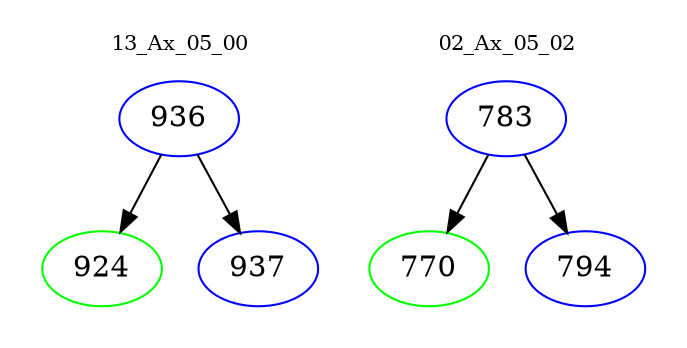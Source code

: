 digraph{
subgraph cluster_0 {
color = white
label = "13_Ax_05_00";
fontsize=10;
T0_936 [label="936", color="blue"]
T0_936 -> T0_924 [color="black"]
T0_924 [label="924", color="green"]
T0_936 -> T0_937 [color="black"]
T0_937 [label="937", color="blue"]
}
subgraph cluster_1 {
color = white
label = "02_Ax_05_02";
fontsize=10;
T1_783 [label="783", color="blue"]
T1_783 -> T1_770 [color="black"]
T1_770 [label="770", color="green"]
T1_783 -> T1_794 [color="black"]
T1_794 [label="794", color="blue"]
}
}
